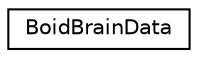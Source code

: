 digraph G
{
  edge [fontname="Helvetica",fontsize="10",labelfontname="Helvetica",labelfontsize="10"];
  node [fontname="Helvetica",fontsize="10",shape=record];
  rankdir=LR;
  Node1 [label="BoidBrainData",height=0.2,width=0.4,color="black", fillcolor="white", style="filled",URL="$d2/d40/structBoidBrainData.html"];
}
